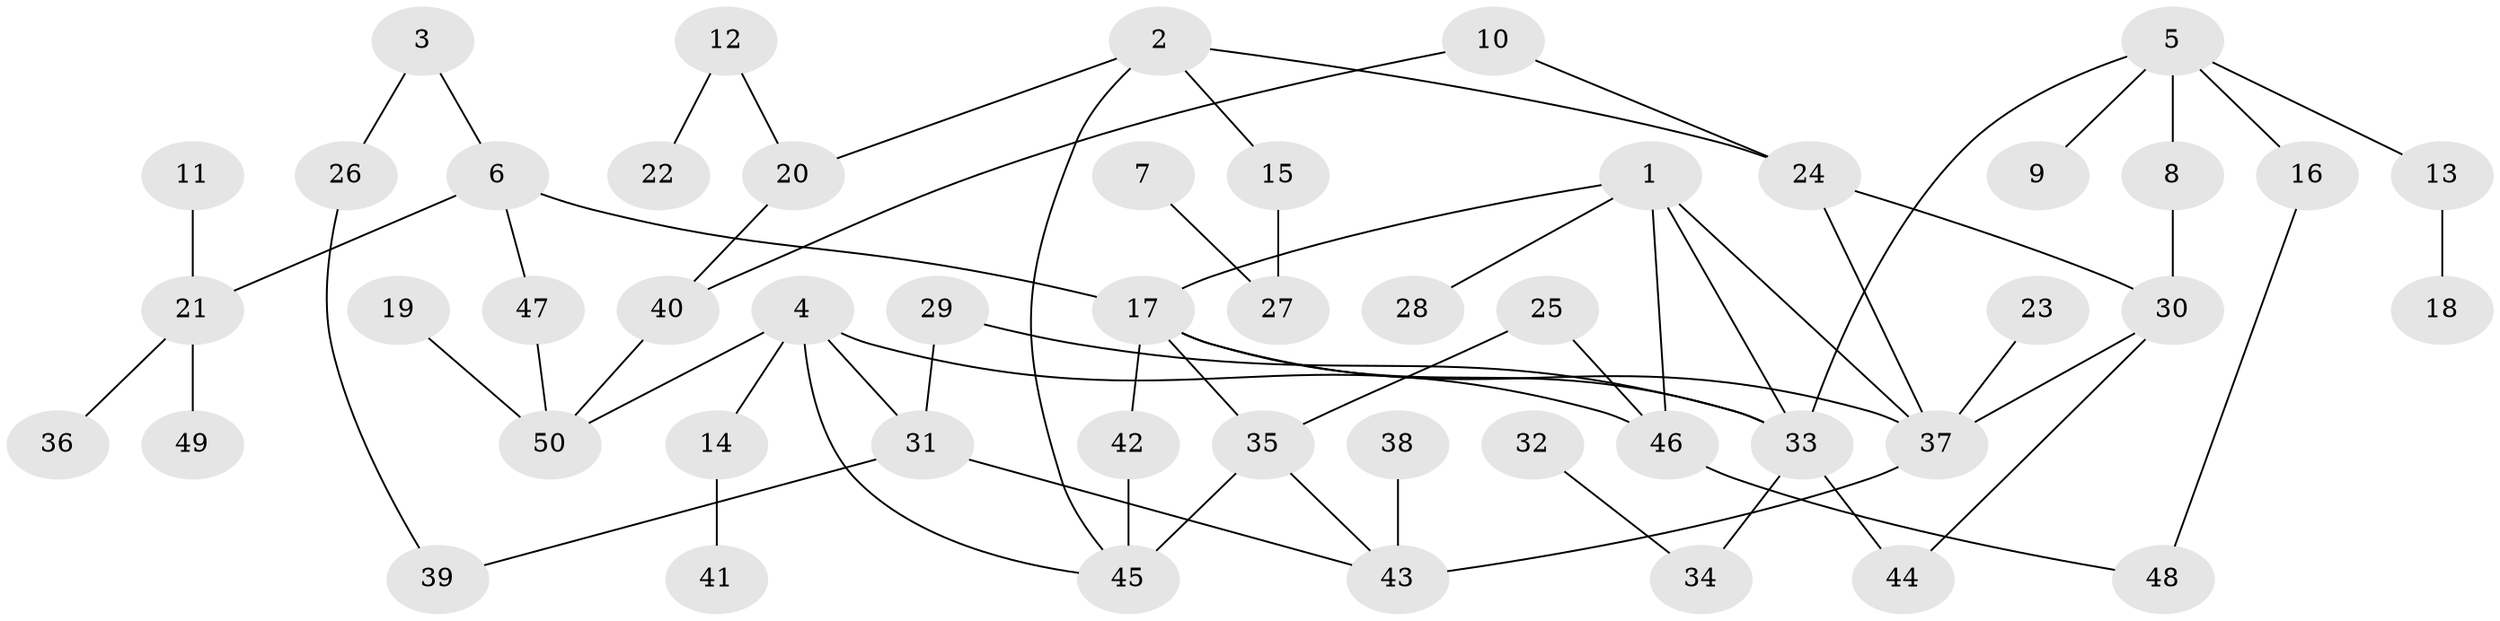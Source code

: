 // original degree distribution, {7: 0.024193548387096774, 4: 0.07258064516129033, 3: 0.18548387096774194, 5: 0.04032258064516129, 6: 0.024193548387096774, 2: 0.27419354838709675, 1: 0.3790322580645161}
// Generated by graph-tools (version 1.1) at 2025/36/03/04/25 23:36:05]
// undirected, 50 vertices, 66 edges
graph export_dot {
  node [color=gray90,style=filled];
  1;
  2;
  3;
  4;
  5;
  6;
  7;
  8;
  9;
  10;
  11;
  12;
  13;
  14;
  15;
  16;
  17;
  18;
  19;
  20;
  21;
  22;
  23;
  24;
  25;
  26;
  27;
  28;
  29;
  30;
  31;
  32;
  33;
  34;
  35;
  36;
  37;
  38;
  39;
  40;
  41;
  42;
  43;
  44;
  45;
  46;
  47;
  48;
  49;
  50;
  1 -- 17 [weight=1.0];
  1 -- 28 [weight=1.0];
  1 -- 33 [weight=1.0];
  1 -- 37 [weight=1.0];
  1 -- 46 [weight=1.0];
  2 -- 15 [weight=1.0];
  2 -- 20 [weight=1.0];
  2 -- 24 [weight=1.0];
  2 -- 45 [weight=1.0];
  3 -- 6 [weight=1.0];
  3 -- 26 [weight=1.0];
  4 -- 14 [weight=1.0];
  4 -- 31 [weight=1.0];
  4 -- 45 [weight=1.0];
  4 -- 46 [weight=1.0];
  4 -- 50 [weight=1.0];
  5 -- 8 [weight=1.0];
  5 -- 9 [weight=1.0];
  5 -- 13 [weight=1.0];
  5 -- 16 [weight=1.0];
  5 -- 33 [weight=1.0];
  6 -- 17 [weight=1.0];
  6 -- 21 [weight=1.0];
  6 -- 47 [weight=1.0];
  7 -- 27 [weight=1.0];
  8 -- 30 [weight=1.0];
  10 -- 24 [weight=1.0];
  10 -- 40 [weight=1.0];
  11 -- 21 [weight=1.0];
  12 -- 20 [weight=1.0];
  12 -- 22 [weight=1.0];
  13 -- 18 [weight=1.0];
  14 -- 41 [weight=1.0];
  15 -- 27 [weight=1.0];
  16 -- 48 [weight=1.0];
  17 -- 33 [weight=1.0];
  17 -- 35 [weight=1.0];
  17 -- 37 [weight=1.0];
  17 -- 42 [weight=1.0];
  19 -- 50 [weight=1.0];
  20 -- 40 [weight=1.0];
  21 -- 36 [weight=1.0];
  21 -- 49 [weight=1.0];
  23 -- 37 [weight=1.0];
  24 -- 30 [weight=1.0];
  24 -- 37 [weight=1.0];
  25 -- 35 [weight=1.0];
  25 -- 46 [weight=1.0];
  26 -- 39 [weight=1.0];
  29 -- 31 [weight=1.0];
  29 -- 33 [weight=1.0];
  30 -- 37 [weight=1.0];
  30 -- 44 [weight=1.0];
  31 -- 39 [weight=1.0];
  31 -- 43 [weight=1.0];
  32 -- 34 [weight=1.0];
  33 -- 34 [weight=1.0];
  33 -- 44 [weight=1.0];
  35 -- 43 [weight=1.0];
  35 -- 45 [weight=2.0];
  37 -- 43 [weight=2.0];
  38 -- 43 [weight=1.0];
  40 -- 50 [weight=1.0];
  42 -- 45 [weight=1.0];
  46 -- 48 [weight=1.0];
  47 -- 50 [weight=1.0];
}
